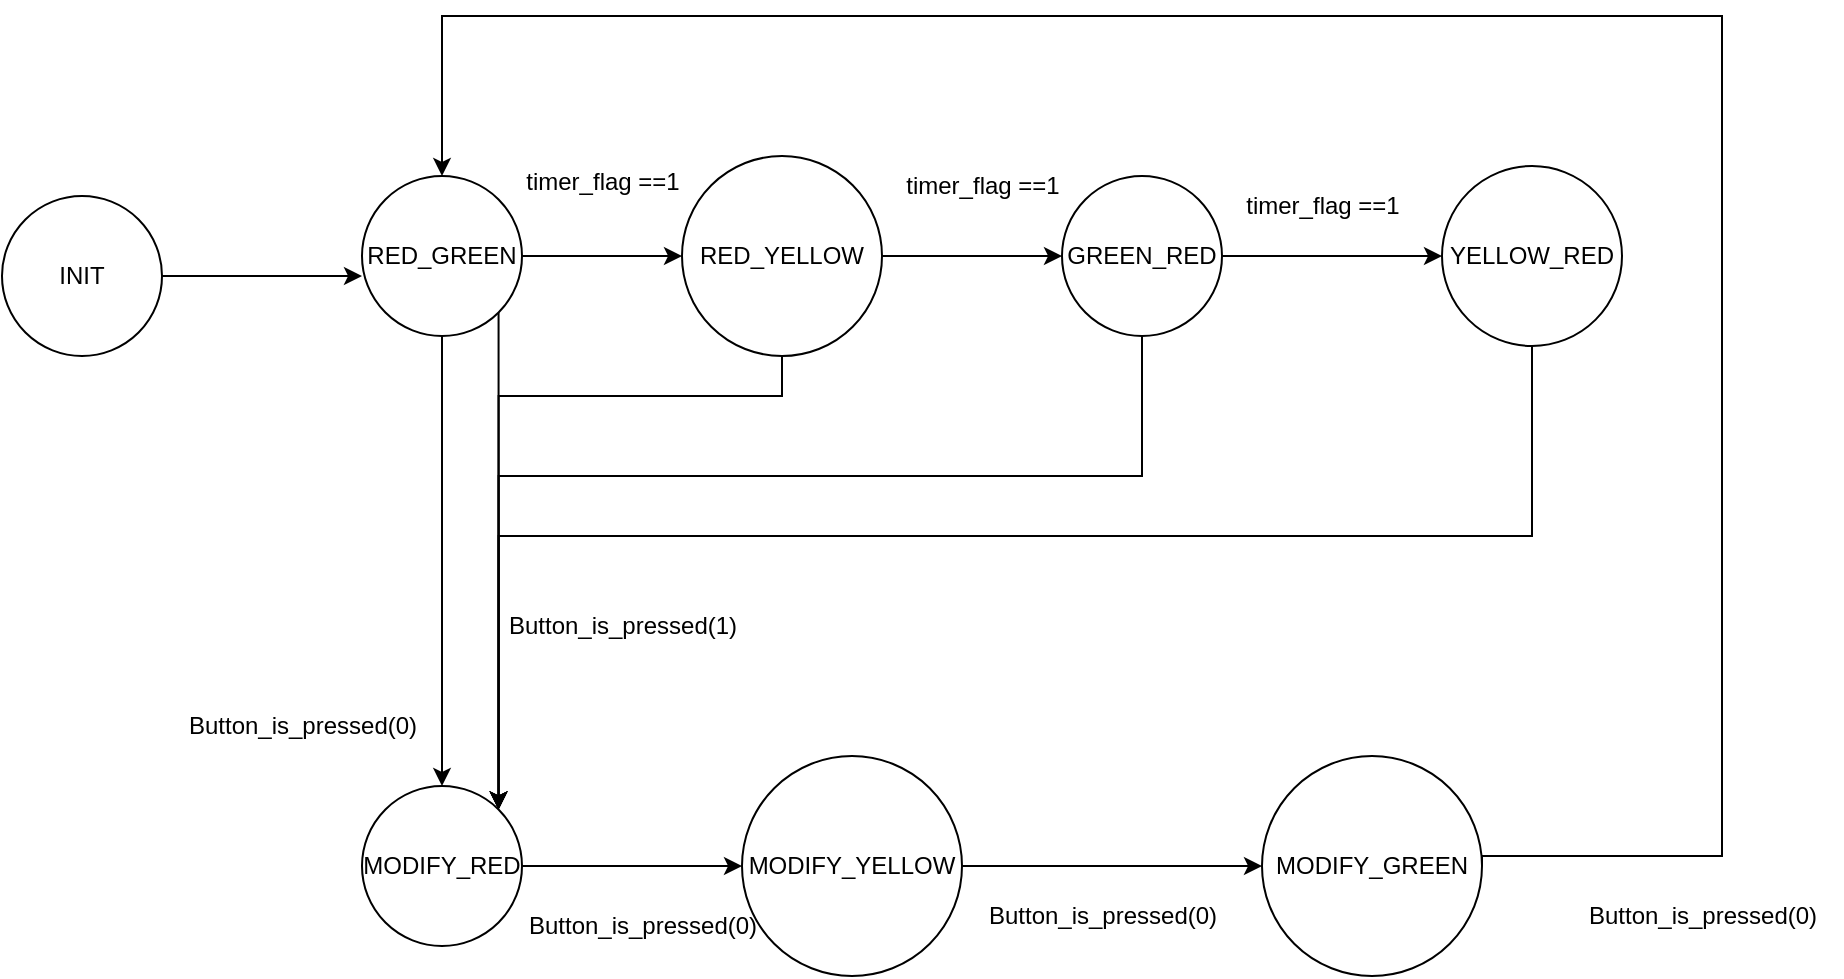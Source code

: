 <mxfile version="22.0.8" type="device">
  <diagram name="Trang-1" id="98ARZz94WST-sgjH9PZ8">
    <mxGraphModel dx="932" dy="647" grid="1" gridSize="10" guides="1" tooltips="1" connect="1" arrows="1" fold="1" page="1" pageScale="1" pageWidth="1654" pageHeight="1169" math="0" shadow="0">
      <root>
        <mxCell id="0" />
        <mxCell id="1" parent="0" />
        <mxCell id="JbNY27Y5otgtLU8PDEJH-23" value="" style="edgeStyle=orthogonalEdgeStyle;rounded=0;orthogonalLoop=1;jettySize=auto;html=1;" edge="1" parent="1" source="JbNY27Y5otgtLU8PDEJH-1">
          <mxGeometry relative="1" as="geometry">
            <mxPoint x="240" y="210" as="targetPoint" />
          </mxGeometry>
        </mxCell>
        <mxCell id="JbNY27Y5otgtLU8PDEJH-1" value="INIT" style="ellipse;whiteSpace=wrap;html=1;aspect=fixed;" vertex="1" parent="1">
          <mxGeometry x="60" y="170" width="80" height="80" as="geometry" />
        </mxCell>
        <mxCell id="JbNY27Y5otgtLU8PDEJH-15" style="edgeStyle=orthogonalEdgeStyle;rounded=0;orthogonalLoop=1;jettySize=auto;html=1;" edge="1" parent="1" source="JbNY27Y5otgtLU8PDEJH-2" target="JbNY27Y5otgtLU8PDEJH-8">
          <mxGeometry relative="1" as="geometry" />
        </mxCell>
        <mxCell id="JbNY27Y5otgtLU8PDEJH-40" style="edgeStyle=orthogonalEdgeStyle;rounded=0;orthogonalLoop=1;jettySize=auto;html=1;exitX=1;exitY=1;exitDx=0;exitDy=0;entryX=1;entryY=0;entryDx=0;entryDy=0;" edge="1" parent="1" source="JbNY27Y5otgtLU8PDEJH-2" target="JbNY27Y5otgtLU8PDEJH-4">
          <mxGeometry relative="1" as="geometry">
            <mxPoint x="308" y="470" as="targetPoint" />
          </mxGeometry>
        </mxCell>
        <mxCell id="JbNY27Y5otgtLU8PDEJH-2" value="RED_GREEN" style="ellipse;whiteSpace=wrap;html=1;aspect=fixed;" vertex="1" parent="1">
          <mxGeometry x="240" y="160" width="80" height="80" as="geometry" />
        </mxCell>
        <mxCell id="JbNY27Y5otgtLU8PDEJH-26" value="" style="edgeStyle=orthogonalEdgeStyle;rounded=0;orthogonalLoop=1;jettySize=auto;html=1;" edge="1" parent="1" source="JbNY27Y5otgtLU8PDEJH-3" target="JbNY27Y5otgtLU8PDEJH-13">
          <mxGeometry relative="1" as="geometry" />
        </mxCell>
        <mxCell id="JbNY27Y5otgtLU8PDEJH-3" value="MODIFY_YELLOW" style="ellipse;whiteSpace=wrap;html=1;aspect=fixed;" vertex="1" parent="1">
          <mxGeometry x="430" y="450" width="110" height="110" as="geometry" />
        </mxCell>
        <mxCell id="JbNY27Y5otgtLU8PDEJH-25" value="" style="edgeStyle=orthogonalEdgeStyle;rounded=0;orthogonalLoop=1;jettySize=auto;html=1;" edge="1" parent="1" source="JbNY27Y5otgtLU8PDEJH-4" target="JbNY27Y5otgtLU8PDEJH-3">
          <mxGeometry relative="1" as="geometry" />
        </mxCell>
        <mxCell id="JbNY27Y5otgtLU8PDEJH-4" value="MODIFY_RED" style="ellipse;whiteSpace=wrap;html=1;aspect=fixed;" vertex="1" parent="1">
          <mxGeometry x="240" y="465" width="80" height="80" as="geometry" />
        </mxCell>
        <mxCell id="JbNY27Y5otgtLU8PDEJH-24" value="" style="edgeStyle=orthogonalEdgeStyle;rounded=0;orthogonalLoop=1;jettySize=auto;html=1;exitX=0.5;exitY=1;exitDx=0;exitDy=0;" edge="1" parent="1" source="JbNY27Y5otgtLU8PDEJH-2" target="JbNY27Y5otgtLU8PDEJH-4">
          <mxGeometry relative="1" as="geometry">
            <mxPoint x="280" y="340" as="sourcePoint" />
          </mxGeometry>
        </mxCell>
        <mxCell id="JbNY27Y5otgtLU8PDEJH-38" style="edgeStyle=orthogonalEdgeStyle;rounded=0;orthogonalLoop=1;jettySize=auto;html=1;exitX=0.5;exitY=1;exitDx=0;exitDy=0;entryX=1;entryY=0;entryDx=0;entryDy=0;" edge="1" parent="1" source="JbNY27Y5otgtLU8PDEJH-6" target="JbNY27Y5otgtLU8PDEJH-4">
          <mxGeometry relative="1" as="geometry">
            <Array as="points">
              <mxPoint x="825" y="340" />
              <mxPoint x="308" y="340" />
            </Array>
          </mxGeometry>
        </mxCell>
        <mxCell id="JbNY27Y5otgtLU8PDEJH-6" value="YELLOW_RED" style="ellipse;whiteSpace=wrap;html=1;aspect=fixed;" vertex="1" parent="1">
          <mxGeometry x="780" y="155" width="90" height="90" as="geometry" />
        </mxCell>
        <mxCell id="JbNY27Y5otgtLU8PDEJH-16" value="" style="edgeStyle=orthogonalEdgeStyle;rounded=0;orthogonalLoop=1;jettySize=auto;html=1;" edge="1" parent="1" source="JbNY27Y5otgtLU8PDEJH-7" target="JbNY27Y5otgtLU8PDEJH-6">
          <mxGeometry relative="1" as="geometry" />
        </mxCell>
        <mxCell id="JbNY27Y5otgtLU8PDEJH-37" style="edgeStyle=orthogonalEdgeStyle;rounded=0;orthogonalLoop=1;jettySize=auto;html=1;exitX=0.5;exitY=1;exitDx=0;exitDy=0;entryX=1;entryY=0;entryDx=0;entryDy=0;" edge="1" parent="1" source="JbNY27Y5otgtLU8PDEJH-7" target="JbNY27Y5otgtLU8PDEJH-4">
          <mxGeometry relative="1" as="geometry">
            <Array as="points">
              <mxPoint x="630" y="310" />
              <mxPoint x="308" y="310" />
            </Array>
          </mxGeometry>
        </mxCell>
        <mxCell id="JbNY27Y5otgtLU8PDEJH-7" value="GREEN_RED" style="ellipse;whiteSpace=wrap;html=1;aspect=fixed;" vertex="1" parent="1">
          <mxGeometry x="590" y="160" width="80" height="80" as="geometry" />
        </mxCell>
        <mxCell id="JbNY27Y5otgtLU8PDEJH-17" value="" style="edgeStyle=orthogonalEdgeStyle;rounded=0;orthogonalLoop=1;jettySize=auto;html=1;" edge="1" parent="1" source="JbNY27Y5otgtLU8PDEJH-8" target="JbNY27Y5otgtLU8PDEJH-7">
          <mxGeometry relative="1" as="geometry" />
        </mxCell>
        <mxCell id="JbNY27Y5otgtLU8PDEJH-36" style="edgeStyle=orthogonalEdgeStyle;rounded=0;orthogonalLoop=1;jettySize=auto;html=1;exitX=0.5;exitY=1;exitDx=0;exitDy=0;entryX=1;entryY=0;entryDx=0;entryDy=0;" edge="1" parent="1" source="JbNY27Y5otgtLU8PDEJH-8" target="JbNY27Y5otgtLU8PDEJH-4">
          <mxGeometry relative="1" as="geometry">
            <Array as="points">
              <mxPoint x="450" y="270" />
              <mxPoint x="308" y="270" />
            </Array>
          </mxGeometry>
        </mxCell>
        <mxCell id="JbNY27Y5otgtLU8PDEJH-8" value="RED_YELLOW" style="ellipse;whiteSpace=wrap;html=1;aspect=fixed;" vertex="1" parent="1">
          <mxGeometry x="400" y="150" width="100" height="100" as="geometry" />
        </mxCell>
        <mxCell id="JbNY27Y5otgtLU8PDEJH-35" style="edgeStyle=orthogonalEdgeStyle;rounded=0;orthogonalLoop=1;jettySize=auto;html=1;exitX=1;exitY=0.5;exitDx=0;exitDy=0;entryX=0.5;entryY=0;entryDx=0;entryDy=0;" edge="1" parent="1" source="JbNY27Y5otgtLU8PDEJH-13" target="JbNY27Y5otgtLU8PDEJH-2">
          <mxGeometry relative="1" as="geometry">
            <Array as="points">
              <mxPoint x="800" y="500" />
              <mxPoint x="920" y="500" />
              <mxPoint x="920" y="80" />
              <mxPoint x="280" y="80" />
            </Array>
          </mxGeometry>
        </mxCell>
        <mxCell id="JbNY27Y5otgtLU8PDEJH-13" value="MODIFY_GREEN" style="ellipse;whiteSpace=wrap;html=1;aspect=fixed;" vertex="1" parent="1">
          <mxGeometry x="690" y="450" width="110" height="110" as="geometry" />
        </mxCell>
        <mxCell id="JbNY27Y5otgtLU8PDEJH-19" value="timer_flag ==1" style="text;html=1;align=center;verticalAlign=middle;resizable=0;points=[];autosize=1;strokeColor=none;fillColor=none;" vertex="1" parent="1">
          <mxGeometry x="310" y="148" width="100" height="30" as="geometry" />
        </mxCell>
        <mxCell id="JbNY27Y5otgtLU8PDEJH-20" value="timer_flag ==1" style="text;html=1;align=center;verticalAlign=middle;resizable=0;points=[];autosize=1;strokeColor=none;fillColor=none;" vertex="1" parent="1">
          <mxGeometry x="500" y="150" width="100" height="30" as="geometry" />
        </mxCell>
        <mxCell id="JbNY27Y5otgtLU8PDEJH-21" value="timer_flag ==1" style="text;html=1;align=center;verticalAlign=middle;resizable=0;points=[];autosize=1;strokeColor=none;fillColor=none;" vertex="1" parent="1">
          <mxGeometry x="670" y="160" width="100" height="30" as="geometry" />
        </mxCell>
        <mxCell id="JbNY27Y5otgtLU8PDEJH-30" value="Button_is_pressed(0)" style="text;html=1;align=center;verticalAlign=middle;resizable=0;points=[];autosize=1;strokeColor=none;fillColor=none;" vertex="1" parent="1">
          <mxGeometry x="140" y="420" width="140" height="30" as="geometry" />
        </mxCell>
        <mxCell id="JbNY27Y5otgtLU8PDEJH-31" value="Button_is_pressed(0)" style="text;html=1;align=center;verticalAlign=middle;resizable=0;points=[];autosize=1;strokeColor=none;fillColor=none;" vertex="1" parent="1">
          <mxGeometry x="310" y="520" width="140" height="30" as="geometry" />
        </mxCell>
        <mxCell id="JbNY27Y5otgtLU8PDEJH-32" value="Button_is_pressed(0)" style="text;html=1;align=center;verticalAlign=middle;resizable=0;points=[];autosize=1;strokeColor=none;fillColor=none;" vertex="1" parent="1">
          <mxGeometry x="540" y="515" width="140" height="30" as="geometry" />
        </mxCell>
        <mxCell id="JbNY27Y5otgtLU8PDEJH-33" value="Button_is_pressed(0)" style="text;html=1;align=center;verticalAlign=middle;resizable=0;points=[];autosize=1;strokeColor=none;fillColor=none;" vertex="1" parent="1">
          <mxGeometry x="840" y="515" width="140" height="30" as="geometry" />
        </mxCell>
        <mxCell id="JbNY27Y5otgtLU8PDEJH-39" value="Button_is_pressed(1)" style="text;html=1;align=center;verticalAlign=middle;resizable=0;points=[];autosize=1;strokeColor=none;fillColor=none;" vertex="1" parent="1">
          <mxGeometry x="300" y="370" width="140" height="30" as="geometry" />
        </mxCell>
      </root>
    </mxGraphModel>
  </diagram>
</mxfile>
